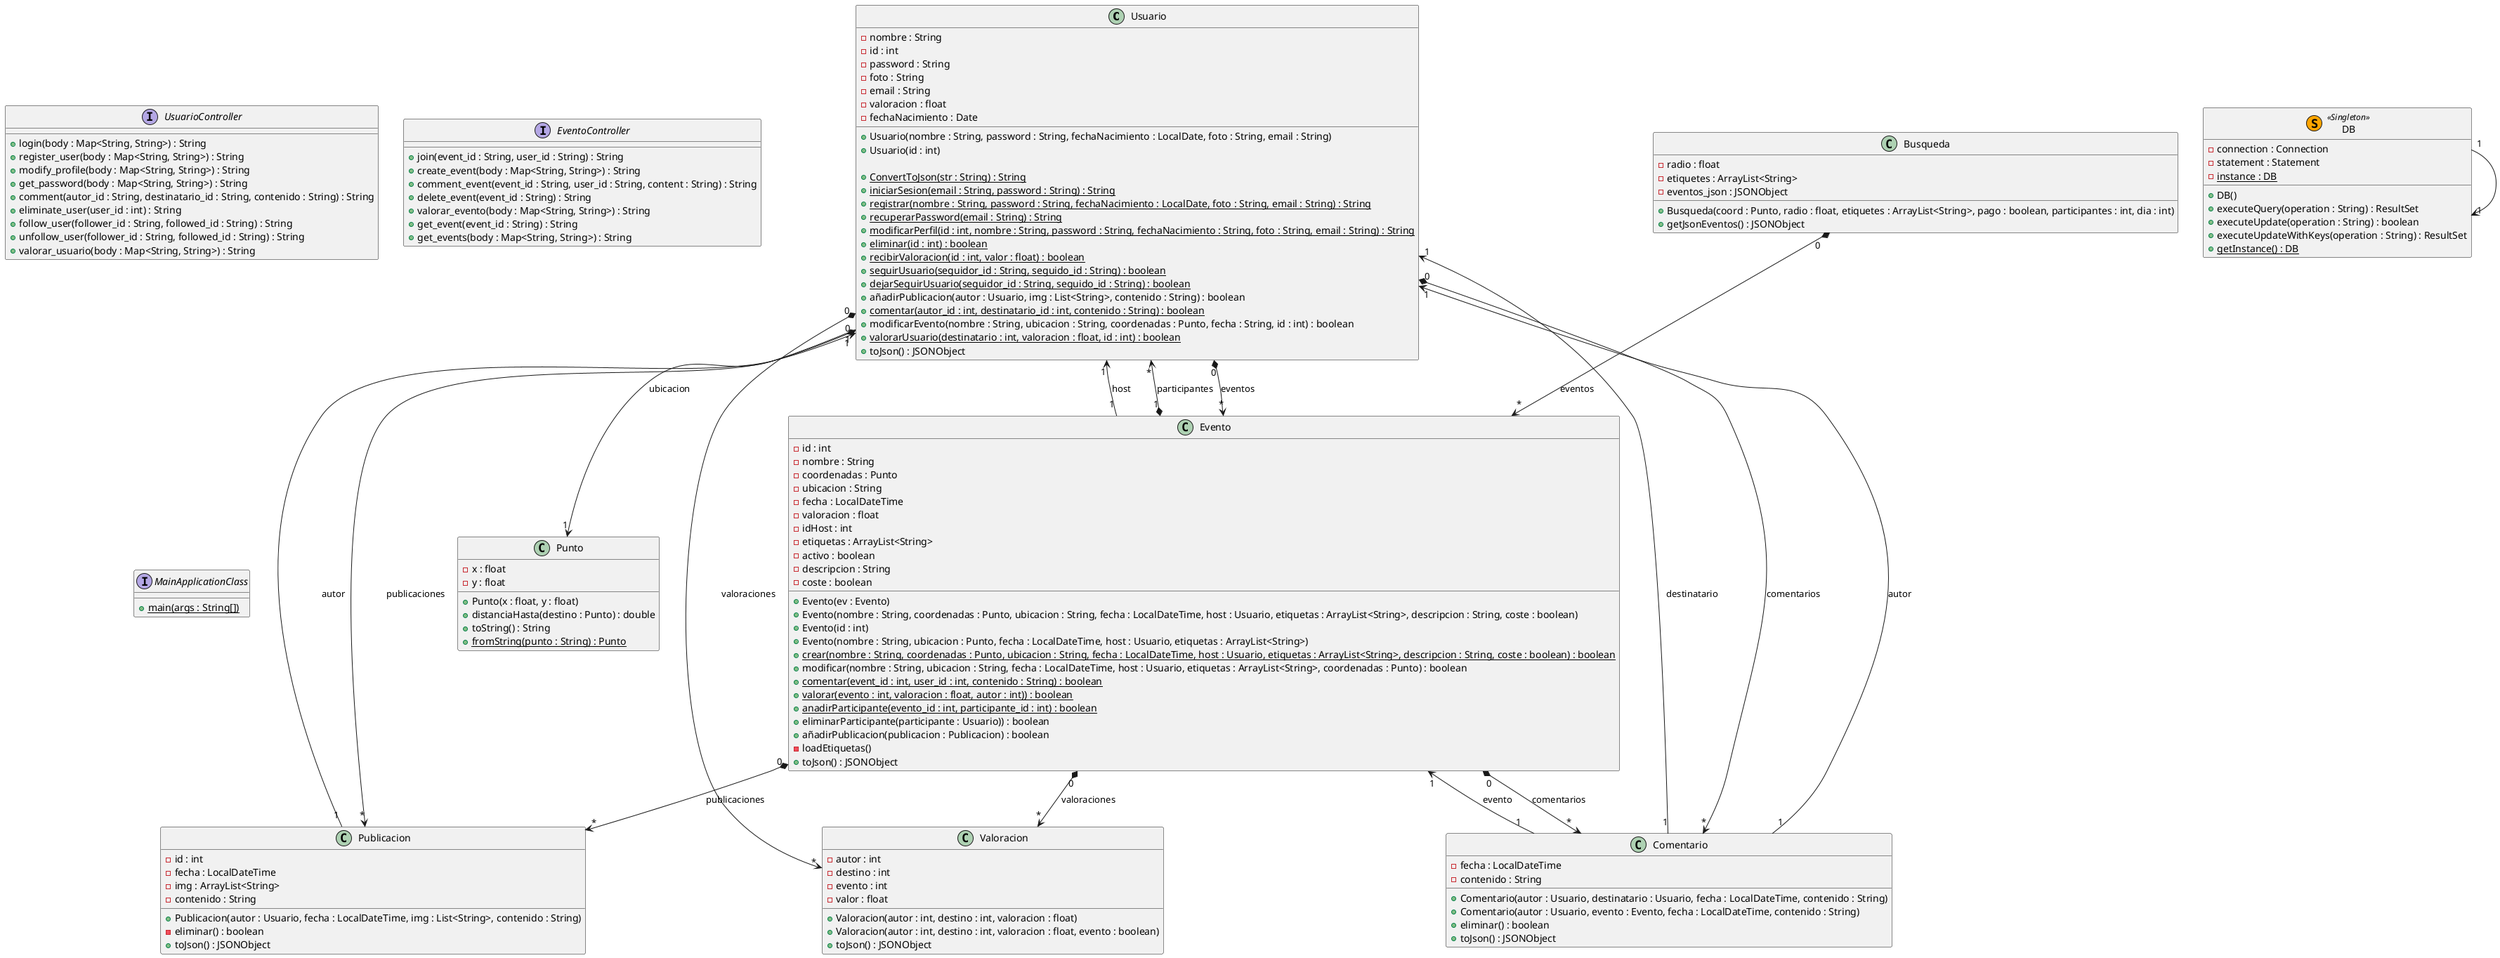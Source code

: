 @startuml
class Usuario {
  - nombre : String
  - id : int
  - password : String
  - foto : String
  - email : String
  - valoracion : float
  - fechaNacimiento : Date
  + Usuario(nombre : String, password : String, fechaNacimiento : LocalDate, foto : String, email : String)
  + Usuario(id : int)

  + {static} ConvertToJson(str : String) : String
  + {static} iniciarSesion(email : String, password : String) : String
  + {static} registrar(nombre : String, password : String, fechaNacimiento : LocalDate, foto : String, email : String) : String
  + {static} recuperarPassword(email : String) : String
  + {static} modificarPerfil(id : int, nombre : String, password : String, fechaNacimiento : String, foto : String, email : String) : String
  + {static} eliminar(id : int) : boolean
  + {static} recibirValoracion(id : int, valor : float) : boolean
  + {static} seguirUsuario(seguidor_id : String, seguido_id : String) : boolean
  + {static} dejarSeguirUsuario(seguidor_id : String, seguido_id : String) : boolean
  + añadirPublicacion(autor : Usuario, img : List<String>, contenido : String) : boolean
  + {static} comentar(autor_id : int, destinatario_id : int, contenido : String) : boolean
  + modificarEvento(nombre : String, ubicacion : String, coordenadas : Punto, fecha : String, id : int) : boolean
  + {static} valorarUsuario(destinatario : int, valoracion : float, id : int) : boolean
  + toJson() : JSONObject
}

class Evento {
  - id : int
  - nombre : String
  - coordenadas : Punto
  - ubicacion : String
  - fecha : LocalDateTime
  - valoracion : float
  - idHost : int
  - etiquetas : ArrayList<String>
  - activo : boolean
  - descripcion : String
  - coste : boolean

  + Evento(ev : Evento)
  + Evento(nombre : String, coordenadas : Punto, ubicacion : String, fecha : LocalDateTime, host : Usuario, etiquetas : ArrayList<String>, descripcion : String, coste : boolean)
  + Evento(id : int)
  + Evento(nombre : String, ubicacion : Punto, fecha : LocalDateTime, host : Usuario, etiquetas : ArrayList<String>)
  + {static} crear(nombre : String, coordenadas : Punto, ubicacion : String, fecha : LocalDateTime, host : Usuario, etiquetas : ArrayList<String>, descripcion : String, coste : boolean) : boolean
  + modificar(nombre : String, ubicacion : String, fecha : LocalDateTime, host : Usuario, etiquetas : ArrayList<String>, coordenadas : Punto) : boolean
  + {static} comentar(event_id : int, user_id : int, contenido : String) : boolean
  + {static} valorar(evento : int, valoracion : float, autor : int)) : boolean
  + {static} anadirParticipante(evento_id : int, participante_id : int) : boolean
  + eliminarParticipante(participante : Usuario)) : boolean
  + añadirPublicacion(publicacion : Publicacion) : boolean
  - loadEtiquetas()
  + toJson() : JSONObject
}

class Publicacion {
  - id : int
  - fecha : LocalDateTime
  - img : ArrayList<String>
  - contenido : String

  + Publicacion(autor : Usuario, fecha : LocalDateTime, img : List<String>, contenido : String)
  - eliminar() : boolean
  + toJson() : JSONObject
}

class Comentario {
  - fecha : LocalDateTime
  - contenido : String

  + Comentario(autor : Usuario, destinatario : Usuario, fecha : LocalDateTime, contenido : String)
  + Comentario(autor : Usuario, evento : Evento, fecha : LocalDateTime, contenido : String)
  + eliminar() : boolean
  + toJson() : JSONObject
}

class Valoracion {
  - autor : int
  - destino : int
  - evento : int
  - valor : float

  + Valoracion(autor : int, destino : int, valoracion : float)
  + Valoracion(autor : int, destino : int, valoracion : float, evento : boolean)
  + toJson() : JSONObject
}

class Punto {
  - x : float
  - y : float

  + Punto(x : float, y : float)
  + distanciaHasta(destino : Punto) : double
  + toString() : String
  + {static} fromString(punto : String) : Punto
}

class Busqueda {
  - radio : float
  - etiquetes : ArrayList<String>
  - eventos_json : JSONObject

  + Busqueda(coord : Punto, radio : float, etiquetes : ArrayList<String>, pago : boolean, participantes : int, dia : int)
  + getJsonEventos() : JSONObject
}

class DB << (S, orange) Singleton >>  {
  - connection : Connection
  - statement : Statement
  - {static} instance : DB

  + DB()
  + executeQuery(operation : String) : ResultSet
  + executeUpdate(operation : String) : boolean
  + executeUpdateWithKeys(operation : String) : ResultSet
  + {static} getInstance() : DB
}

interface UsuarioController {
  + login(body : Map<String, String>) : String
  + register_user(body : Map<String, String>) : String
  + modify_profile(body : Map<String, String>) : String
  + get_password(body : Map<String, String>) : String
  + comment(autor_id : String, destinatario_id : String, contenido : String) : String
  + eliminate_user(user_id : int) : String
  + follow_user(follower_id : String, followed_id : String) : String
  + unfollow_user(follower_id : String, followed_id : String) : String
  + valorar_usuario(body : Map<String, String>) : String
}

interface EventoController {
  + join(event_id : String, user_id : String) : String
  + create_event(body : Map<String, String>) : String
  + comment_event(event_id : String, user_id : String, content : String) : String
  + delete_event(event_id : String) : String
  + valorar_evento(body : Map<String, String>) : String
  + get_event(event_id : String) : String
  + get_events(body : Map<String, String>) : String
}

interface MainApplicationClass {
  + {static} main(args : String[])
}

Usuario "0" *--> "*" Evento : eventos
Usuario "0" *--> "*" Publicacion : publicaciones
Usuario "0" *--> "*" Valoracion : valoraciones
Usuario "0" *--> "*" Comentario : comentarios
Usuario "1" --> "1" Punto : ubicacion
Evento "1" --> "1" Usuario : host
Evento "0" *--> "*" Publicacion : publicaciones
Evento "1" *--> "*" Usuario : participantes
Evento "0" *--> "*" Comentario : comentarios
Evento "0" *--> "*" Valoracion : valoraciones
Publicacion "1" --> "1" Usuario : autor
Comentario "1" --> "1" Usuario : autor
Comentario "1" --> "1" Usuario : destinatario
Comentario "1" --> "1" Evento : evento
Busqueda "0" *--> "*" Evento : eventos
DB "1" --> "1" DB
@enduml